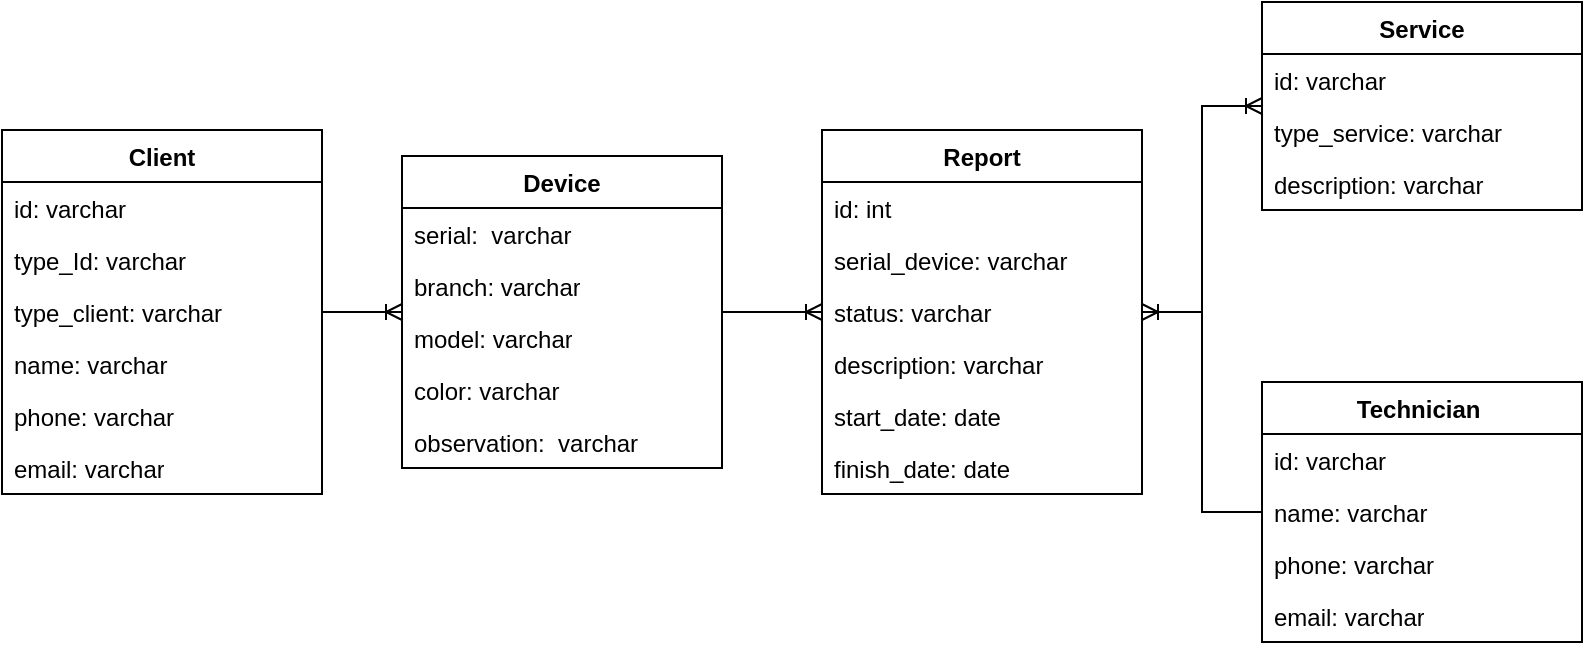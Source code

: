 <mxfile version="23.1.5" type="github">
  <diagram name="Page-1" id="c4acf3e9-155e-7222-9cf6-157b1a14988f">
    <mxGraphModel dx="2284" dy="738" grid="1" gridSize="10" guides="1" tooltips="1" connect="1" arrows="1" fold="1" page="1" pageScale="1" pageWidth="850" pageHeight="1100" background="none" math="0" shadow="0">
      <root>
        <mxCell id="0" />
        <mxCell id="1" parent="0" />
        <mxCell id="_uSCvURwKUzpiehT5G8Y-1" value="Client" style="swimlane;fontStyle=1;align=center;verticalAlign=top;childLayout=stackLayout;horizontal=1;startSize=26;horizontalStack=0;resizeParent=1;resizeParentMax=0;resizeLast=0;collapsible=1;marginBottom=0;whiteSpace=wrap;html=1;" vertex="1" parent="1">
          <mxGeometry x="-180" y="424" width="160" height="182" as="geometry" />
        </mxCell>
        <mxCell id="_uSCvURwKUzpiehT5G8Y-6" value="id: varchar" style="text;strokeColor=none;fillColor=none;align=left;verticalAlign=top;spacingLeft=4;spacingRight=4;overflow=hidden;rotatable=0;points=[[0,0.5],[1,0.5]];portConstraint=eastwest;whiteSpace=wrap;html=1;" vertex="1" parent="_uSCvURwKUzpiehT5G8Y-1">
          <mxGeometry y="26" width="160" height="26" as="geometry" />
        </mxCell>
        <mxCell id="_uSCvURwKUzpiehT5G8Y-9" value="type_Id: varchar" style="text;strokeColor=none;fillColor=none;align=left;verticalAlign=top;spacingLeft=4;spacingRight=4;overflow=hidden;rotatable=0;points=[[0,0.5],[1,0.5]];portConstraint=eastwest;whiteSpace=wrap;html=1;" vertex="1" parent="_uSCvURwKUzpiehT5G8Y-1">
          <mxGeometry y="52" width="160" height="26" as="geometry" />
        </mxCell>
        <mxCell id="_uSCvURwKUzpiehT5G8Y-2" value="type_client: varchar&lt;span style=&quot;white-space: pre;&quot;&gt;&#x9;&lt;/span&gt;" style="text;strokeColor=none;fillColor=none;align=left;verticalAlign=top;spacingLeft=4;spacingRight=4;overflow=hidden;rotatable=0;points=[[0,0.5],[1,0.5]];portConstraint=eastwest;whiteSpace=wrap;html=1;" vertex="1" parent="_uSCvURwKUzpiehT5G8Y-1">
          <mxGeometry y="78" width="160" height="26" as="geometry" />
        </mxCell>
        <mxCell id="_uSCvURwKUzpiehT5G8Y-5" value="name: varchar" style="text;strokeColor=none;fillColor=none;align=left;verticalAlign=top;spacingLeft=4;spacingRight=4;overflow=hidden;rotatable=0;points=[[0,0.5],[1,0.5]];portConstraint=eastwest;whiteSpace=wrap;html=1;" vertex="1" parent="_uSCvURwKUzpiehT5G8Y-1">
          <mxGeometry y="104" width="160" height="26" as="geometry" />
        </mxCell>
        <mxCell id="_uSCvURwKUzpiehT5G8Y-7" value="phone: varchar" style="text;strokeColor=none;fillColor=none;align=left;verticalAlign=top;spacingLeft=4;spacingRight=4;overflow=hidden;rotatable=0;points=[[0,0.5],[1,0.5]];portConstraint=eastwest;whiteSpace=wrap;html=1;" vertex="1" parent="_uSCvURwKUzpiehT5G8Y-1">
          <mxGeometry y="130" width="160" height="26" as="geometry" />
        </mxCell>
        <mxCell id="_uSCvURwKUzpiehT5G8Y-8" value="email: varchar" style="text;strokeColor=none;fillColor=none;align=left;verticalAlign=top;spacingLeft=4;spacingRight=4;overflow=hidden;rotatable=0;points=[[0,0.5],[1,0.5]];portConstraint=eastwest;whiteSpace=wrap;html=1;" vertex="1" parent="_uSCvURwKUzpiehT5G8Y-1">
          <mxGeometry y="156" width="160" height="26" as="geometry" />
        </mxCell>
        <mxCell id="_uSCvURwKUzpiehT5G8Y-10" value="Technician&amp;nbsp;" style="swimlane;fontStyle=1;align=center;verticalAlign=top;childLayout=stackLayout;horizontal=1;startSize=26;horizontalStack=0;resizeParent=1;resizeParentMax=0;resizeLast=0;collapsible=1;marginBottom=0;whiteSpace=wrap;html=1;" vertex="1" parent="1">
          <mxGeometry x="450" y="550" width="160" height="130" as="geometry" />
        </mxCell>
        <mxCell id="_uSCvURwKUzpiehT5G8Y-11" value="id: varchar&lt;div&gt;&lt;br/&gt;&lt;/div&gt;" style="text;strokeColor=none;fillColor=none;align=left;verticalAlign=top;spacingLeft=4;spacingRight=4;overflow=hidden;rotatable=0;points=[[0,0.5],[1,0.5]];portConstraint=eastwest;whiteSpace=wrap;html=1;" vertex="1" parent="_uSCvURwKUzpiehT5G8Y-10">
          <mxGeometry y="26" width="160" height="26" as="geometry" />
        </mxCell>
        <mxCell id="_uSCvURwKUzpiehT5G8Y-14" value="name: varchar" style="text;strokeColor=none;fillColor=none;align=left;verticalAlign=top;spacingLeft=4;spacingRight=4;overflow=hidden;rotatable=0;points=[[0,0.5],[1,0.5]];portConstraint=eastwest;whiteSpace=wrap;html=1;" vertex="1" parent="_uSCvURwKUzpiehT5G8Y-10">
          <mxGeometry y="52" width="160" height="26" as="geometry" />
        </mxCell>
        <mxCell id="_uSCvURwKUzpiehT5G8Y-15" value="phone: varchar" style="text;strokeColor=none;fillColor=none;align=left;verticalAlign=top;spacingLeft=4;spacingRight=4;overflow=hidden;rotatable=0;points=[[0,0.5],[1,0.5]];portConstraint=eastwest;whiteSpace=wrap;html=1;" vertex="1" parent="_uSCvURwKUzpiehT5G8Y-10">
          <mxGeometry y="78" width="160" height="26" as="geometry" />
        </mxCell>
        <mxCell id="_uSCvURwKUzpiehT5G8Y-16" value="email: varchar" style="text;strokeColor=none;fillColor=none;align=left;verticalAlign=top;spacingLeft=4;spacingRight=4;overflow=hidden;rotatable=0;points=[[0,0.5],[1,0.5]];portConstraint=eastwest;whiteSpace=wrap;html=1;" vertex="1" parent="_uSCvURwKUzpiehT5G8Y-10">
          <mxGeometry y="104" width="160" height="26" as="geometry" />
        </mxCell>
        <mxCell id="_uSCvURwKUzpiehT5G8Y-17" value="Device" style="swimlane;fontStyle=1;align=center;verticalAlign=top;childLayout=stackLayout;horizontal=1;startSize=26;horizontalStack=0;resizeParent=1;resizeParentMax=0;resizeLast=0;collapsible=1;marginBottom=0;whiteSpace=wrap;html=1;" vertex="1" parent="1">
          <mxGeometry x="20" y="437" width="160" height="156" as="geometry" />
        </mxCell>
        <mxCell id="_uSCvURwKUzpiehT5G8Y-18" value="serial:&amp;nbsp; varchar&lt;div&gt;&lt;br&gt;&lt;/div&gt;" style="text;strokeColor=none;fillColor=none;align=left;verticalAlign=top;spacingLeft=4;spacingRight=4;overflow=hidden;rotatable=0;points=[[0,0.5],[1,0.5]];portConstraint=eastwest;whiteSpace=wrap;html=1;" vertex="1" parent="_uSCvURwKUzpiehT5G8Y-17">
          <mxGeometry y="26" width="160" height="26" as="geometry" />
        </mxCell>
        <mxCell id="_uSCvURwKUzpiehT5G8Y-21" value="branch: varchar&lt;div&gt;&lt;br&gt;&lt;/div&gt;" style="text;strokeColor=none;fillColor=none;align=left;verticalAlign=top;spacingLeft=4;spacingRight=4;overflow=hidden;rotatable=0;points=[[0,0.5],[1,0.5]];portConstraint=eastwest;whiteSpace=wrap;html=1;" vertex="1" parent="_uSCvURwKUzpiehT5G8Y-17">
          <mxGeometry y="52" width="160" height="26" as="geometry" />
        </mxCell>
        <mxCell id="_uSCvURwKUzpiehT5G8Y-22" value="model: varchar" style="text;strokeColor=none;fillColor=none;align=left;verticalAlign=top;spacingLeft=4;spacingRight=4;overflow=hidden;rotatable=0;points=[[0,0.5],[1,0.5]];portConstraint=eastwest;whiteSpace=wrap;html=1;" vertex="1" parent="_uSCvURwKUzpiehT5G8Y-17">
          <mxGeometry y="78" width="160" height="26" as="geometry" />
        </mxCell>
        <mxCell id="_uSCvURwKUzpiehT5G8Y-23" value="color: varchar" style="text;strokeColor=none;fillColor=none;align=left;verticalAlign=top;spacingLeft=4;spacingRight=4;overflow=hidden;rotatable=0;points=[[0,0.5],[1,0.5]];portConstraint=eastwest;whiteSpace=wrap;html=1;" vertex="1" parent="_uSCvURwKUzpiehT5G8Y-17">
          <mxGeometry y="104" width="160" height="26" as="geometry" />
        </mxCell>
        <mxCell id="_uSCvURwKUzpiehT5G8Y-24" value="observation:&amp;nbsp; varchar" style="text;strokeColor=none;fillColor=none;align=left;verticalAlign=top;spacingLeft=4;spacingRight=4;overflow=hidden;rotatable=0;points=[[0,0.5],[1,0.5]];portConstraint=eastwest;whiteSpace=wrap;html=1;" vertex="1" parent="_uSCvURwKUzpiehT5G8Y-17">
          <mxGeometry y="130" width="160" height="26" as="geometry" />
        </mxCell>
        <mxCell id="_uSCvURwKUzpiehT5G8Y-25" value="Report" style="swimlane;fontStyle=1;align=center;verticalAlign=top;childLayout=stackLayout;horizontal=1;startSize=26;horizontalStack=0;resizeParent=1;resizeParentMax=0;resizeLast=0;collapsible=1;marginBottom=0;whiteSpace=wrap;html=1;" vertex="1" parent="1">
          <mxGeometry x="230" y="424" width="160" height="182" as="geometry" />
        </mxCell>
        <mxCell id="_uSCvURwKUzpiehT5G8Y-26" value="id: int" style="text;strokeColor=none;fillColor=none;align=left;verticalAlign=top;spacingLeft=4;spacingRight=4;overflow=hidden;rotatable=0;points=[[0,0.5],[1,0.5]];portConstraint=eastwest;whiteSpace=wrap;html=1;" vertex="1" parent="_uSCvURwKUzpiehT5G8Y-25">
          <mxGeometry y="26" width="160" height="26" as="geometry" />
        </mxCell>
        <mxCell id="_uSCvURwKUzpiehT5G8Y-31" value="serial_device: varchar" style="text;strokeColor=none;fillColor=none;align=left;verticalAlign=top;spacingLeft=4;spacingRight=4;overflow=hidden;rotatable=0;points=[[0,0.5],[1,0.5]];portConstraint=eastwest;whiteSpace=wrap;html=1;" vertex="1" parent="_uSCvURwKUzpiehT5G8Y-25">
          <mxGeometry y="52" width="160" height="26" as="geometry" />
        </mxCell>
        <mxCell id="_uSCvURwKUzpiehT5G8Y-30" value="status: varchar&lt;br&gt;&lt;span style=&quot;white-space: pre;&quot;&gt;&#x9;&lt;/span&gt;&lt;span style=&quot;white-space: pre;&quot;&gt;&#x9;&lt;/span&gt;&lt;span style=&quot;white-space: pre;&quot;&gt;&#x9;&lt;/span&gt;&lt;span style=&quot;white-space: pre;&quot;&gt;&#x9;&lt;/span&gt;&lt;span style=&quot;white-space: pre;&quot;&gt;&#x9;&lt;/span&gt;&lt;span style=&quot;white-space: pre;&quot;&gt;&#x9;&lt;/span&gt;&lt;span style=&quot;white-space: pre;&quot;&gt;&#x9;&lt;/span&gt;" style="text;strokeColor=none;fillColor=none;align=left;verticalAlign=top;spacingLeft=4;spacingRight=4;overflow=hidden;rotatable=0;points=[[0,0.5],[1,0.5]];portConstraint=eastwest;whiteSpace=wrap;html=1;" vertex="1" parent="_uSCvURwKUzpiehT5G8Y-25">
          <mxGeometry y="78" width="160" height="26" as="geometry" />
        </mxCell>
        <mxCell id="_uSCvURwKUzpiehT5G8Y-29" value="description: varchar" style="text;strokeColor=none;fillColor=none;align=left;verticalAlign=top;spacingLeft=4;spacingRight=4;overflow=hidden;rotatable=0;points=[[0,0.5],[1,0.5]];portConstraint=eastwest;whiteSpace=wrap;html=1;" vertex="1" parent="_uSCvURwKUzpiehT5G8Y-25">
          <mxGeometry y="104" width="160" height="26" as="geometry" />
        </mxCell>
        <mxCell id="_uSCvURwKUzpiehT5G8Y-96" value="start_date: date&lt;div&gt;&lt;span style=&quot;white-space: pre;&quot;&gt;&#x9;&lt;/span&gt;&amp;nbsp;&lt;br&gt;&lt;/div&gt;" style="text;strokeColor=none;fillColor=none;align=left;verticalAlign=top;spacingLeft=4;spacingRight=4;overflow=hidden;rotatable=0;points=[[0,0.5],[1,0.5]];portConstraint=eastwest;whiteSpace=wrap;html=1;" vertex="1" parent="_uSCvURwKUzpiehT5G8Y-25">
          <mxGeometry y="130" width="160" height="26" as="geometry" />
        </mxCell>
        <mxCell id="_uSCvURwKUzpiehT5G8Y-95" value="finish_date: date" style="text;strokeColor=none;fillColor=none;align=left;verticalAlign=top;spacingLeft=4;spacingRight=4;overflow=hidden;rotatable=0;points=[[0,0.5],[1,0.5]];portConstraint=eastwest;whiteSpace=wrap;html=1;" vertex="1" parent="_uSCvURwKUzpiehT5G8Y-25">
          <mxGeometry y="156" width="160" height="26" as="geometry" />
        </mxCell>
        <mxCell id="_uSCvURwKUzpiehT5G8Y-36" value="Service" style="swimlane;fontStyle=1;align=center;verticalAlign=top;childLayout=stackLayout;horizontal=1;startSize=26;horizontalStack=0;resizeParent=1;resizeParentMax=0;resizeLast=0;collapsible=1;marginBottom=0;whiteSpace=wrap;html=1;" vertex="1" parent="1">
          <mxGeometry x="450" y="360" width="160" height="104" as="geometry" />
        </mxCell>
        <mxCell id="_uSCvURwKUzpiehT5G8Y-37" value="id: varchar&amp;nbsp;&lt;div&gt;&lt;br&gt;&lt;/div&gt;" style="text;strokeColor=none;fillColor=none;align=left;verticalAlign=top;spacingLeft=4;spacingRight=4;overflow=hidden;rotatable=0;points=[[0,0.5],[1,0.5]];portConstraint=eastwest;whiteSpace=wrap;html=1;" vertex="1" parent="_uSCvURwKUzpiehT5G8Y-36">
          <mxGeometry y="26" width="160" height="26" as="geometry" />
        </mxCell>
        <mxCell id="_uSCvURwKUzpiehT5G8Y-42" value="type_service: varchar" style="text;strokeColor=none;fillColor=none;align=left;verticalAlign=top;spacingLeft=4;spacingRight=4;overflow=hidden;rotatable=0;points=[[0,0.5],[1,0.5]];portConstraint=eastwest;whiteSpace=wrap;html=1;" vertex="1" parent="_uSCvURwKUzpiehT5G8Y-36">
          <mxGeometry y="52" width="160" height="26" as="geometry" />
        </mxCell>
        <mxCell id="_uSCvURwKUzpiehT5G8Y-43" value="description: varchar" style="text;strokeColor=none;fillColor=none;align=left;verticalAlign=top;spacingLeft=4;spacingRight=4;overflow=hidden;rotatable=0;points=[[0,0.5],[1,0.5]];portConstraint=eastwest;whiteSpace=wrap;html=1;" vertex="1" parent="_uSCvURwKUzpiehT5G8Y-36">
          <mxGeometry y="78" width="160" height="26" as="geometry" />
        </mxCell>
        <mxCell id="_uSCvURwKUzpiehT5G8Y-90" value="" style="edgeStyle=entityRelationEdgeStyle;fontSize=12;html=1;endArrow=ERoneToMany;rounded=0;" edge="1" parent="1" source="_uSCvURwKUzpiehT5G8Y-1" target="_uSCvURwKUzpiehT5G8Y-17">
          <mxGeometry width="100" height="100" relative="1" as="geometry">
            <mxPoint x="270" y="460" as="sourcePoint" />
            <mxPoint x="370" y="360" as="targetPoint" />
          </mxGeometry>
        </mxCell>
        <mxCell id="_uSCvURwKUzpiehT5G8Y-92" value="" style="edgeStyle=entityRelationEdgeStyle;fontSize=12;html=1;endArrow=ERoneToMany;rounded=0;" edge="1" parent="1" source="_uSCvURwKUzpiehT5G8Y-17" target="_uSCvURwKUzpiehT5G8Y-25">
          <mxGeometry width="100" height="100" relative="1" as="geometry">
            <mxPoint x="190" y="278" as="sourcePoint" />
            <mxPoint x="370" y="360" as="targetPoint" />
          </mxGeometry>
        </mxCell>
        <mxCell id="_uSCvURwKUzpiehT5G8Y-93" value="" style="edgeStyle=entityRelationEdgeStyle;fontSize=12;html=1;endArrow=ERoneToMany;rounded=0;" edge="1" parent="1" source="_uSCvURwKUzpiehT5G8Y-10" target="_uSCvURwKUzpiehT5G8Y-25">
          <mxGeometry width="100" height="100" relative="1" as="geometry">
            <mxPoint x="270" y="460" as="sourcePoint" />
            <mxPoint x="370" y="360" as="targetPoint" />
          </mxGeometry>
        </mxCell>
        <mxCell id="_uSCvURwKUzpiehT5G8Y-94" value="" style="edgeStyle=entityRelationEdgeStyle;fontSize=12;html=1;endArrow=ERoneToMany;rounded=0;" edge="1" parent="1" source="_uSCvURwKUzpiehT5G8Y-25" target="_uSCvURwKUzpiehT5G8Y-36">
          <mxGeometry width="100" height="100" relative="1" as="geometry">
            <mxPoint x="270" y="460" as="sourcePoint" />
            <mxPoint x="370" y="360" as="targetPoint" />
          </mxGeometry>
        </mxCell>
      </root>
    </mxGraphModel>
  </diagram>
</mxfile>
